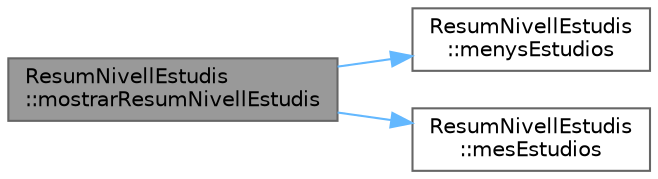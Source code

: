 digraph "ResumNivellEstudis::mostrarResumNivellEstudis"
{
 // LATEX_PDF_SIZE
  bgcolor="transparent";
  edge [fontname=Helvetica,fontsize=10,labelfontname=Helvetica,labelfontsize=10];
  node [fontname=Helvetica,fontsize=10,shape=box,height=0.2,width=0.4];
  rankdir="LR";
  Node1 [id="Node000001",label="ResumNivellEstudis\l::mostrarResumNivellEstudis",height=0.2,width=0.4,color="gray40", fillcolor="grey60", style="filled", fontcolor="black",tooltip="Mostrar el resumen de niveles de estudios por distrito y año."];
  Node1 -> Node2 [id="edge3_Node000001_Node000002",color="steelblue1",style="solid",tooltip=" "];
  Node2 [id="Node000002",label="ResumNivellEstudis\l::menysEstudios",height=0.2,width=0.4,color="grey40", fillcolor="white", style="filled",URL="$struct_resum_nivell_estudis.html#a0c93d5d58046257b37b66fc7f3e6a2b0",tooltip="Determina el distrito con menor nivel de estudios en un año."];
  Node1 -> Node3 [id="edge4_Node000001_Node000003",color="steelblue1",style="solid",tooltip=" "];
  Node3 [id="Node000003",label="ResumNivellEstudis\l::mesEstudios",height=0.2,width=0.4,color="grey40", fillcolor="white", style="filled",URL="$struct_resum_nivell_estudis.html#a02fb502f88362088eebcf91a78ef66bd",tooltip="Determina el distrito con mayor nivel de estudios en un año."];
}
